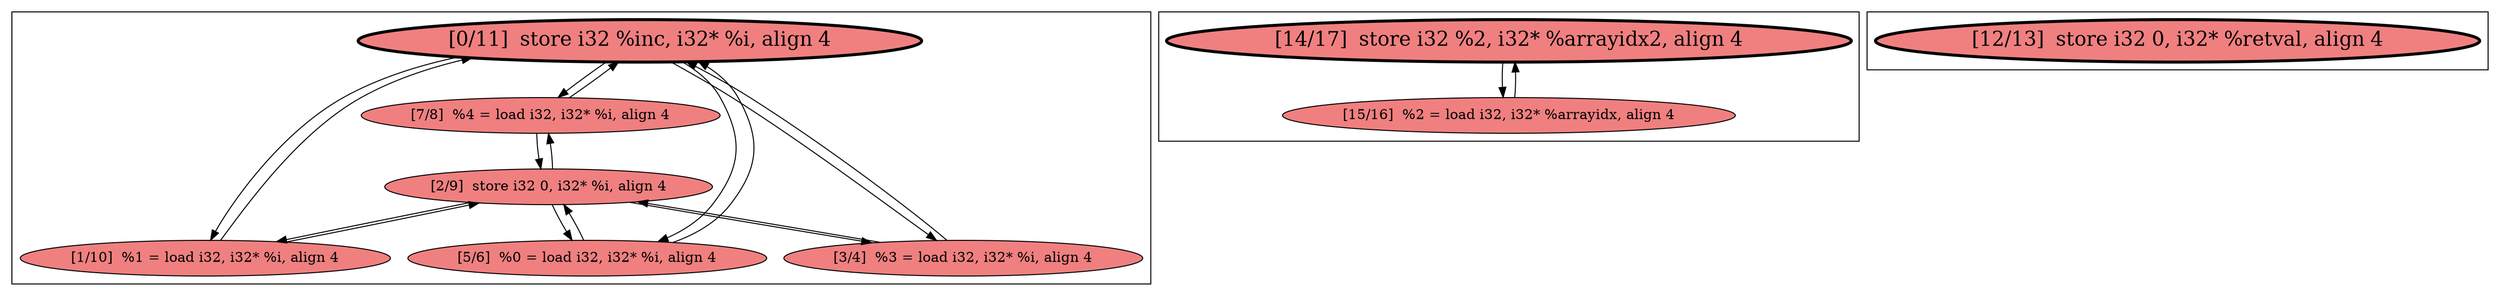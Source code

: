 
digraph G {



node33->node30 [ ]
node33->node32 [ ]
node31->node34 [ ]
node31->node30 [ ]
node30->node31 [ ]
node35->node31 [ ]
node35->node33 [ ]
node37->node36 [ ]
node32->node33 [ ]
node32->node31 [ ]
node30->node33 [ ]
node34->node31 [ ]
node31->node32 [ ]
node31->node35 [ ]
node33->node34 [ ]
node33->node35 [ ]
node34->node33 [ ]
node36->node37 [ ]


subgraph cluster2 {


node38 [penwidth=3.0,fontsize=20,fillcolor=lightcoral,label="[12/13]  store i32 0, i32* %retval, align 4",shape=ellipse,style=filled ]



}

subgraph cluster0 {


node35 [fillcolor=lightcoral,label="[1/10]  %1 = load i32, i32* %i, align 4",shape=ellipse,style=filled ]
node34 [fillcolor=lightcoral,label="[3/4]  %3 = load i32, i32* %i, align 4",shape=ellipse,style=filled ]
node33 [penwidth=3.0,fontsize=20,fillcolor=lightcoral,label="[0/11]  store i32 %inc, i32* %i, align 4",shape=ellipse,style=filled ]
node32 [fillcolor=lightcoral,label="[5/6]  %0 = load i32, i32* %i, align 4",shape=ellipse,style=filled ]
node30 [fillcolor=lightcoral,label="[7/8]  %4 = load i32, i32* %i, align 4",shape=ellipse,style=filled ]
node31 [fillcolor=lightcoral,label="[2/9]  store i32 0, i32* %i, align 4",shape=ellipse,style=filled ]



}

subgraph cluster1 {


node37 [penwidth=3.0,fontsize=20,fillcolor=lightcoral,label="[14/17]  store i32 %2, i32* %arrayidx2, align 4",shape=ellipse,style=filled ]
node36 [fillcolor=lightcoral,label="[15/16]  %2 = load i32, i32* %arrayidx, align 4",shape=ellipse,style=filled ]



}

}

